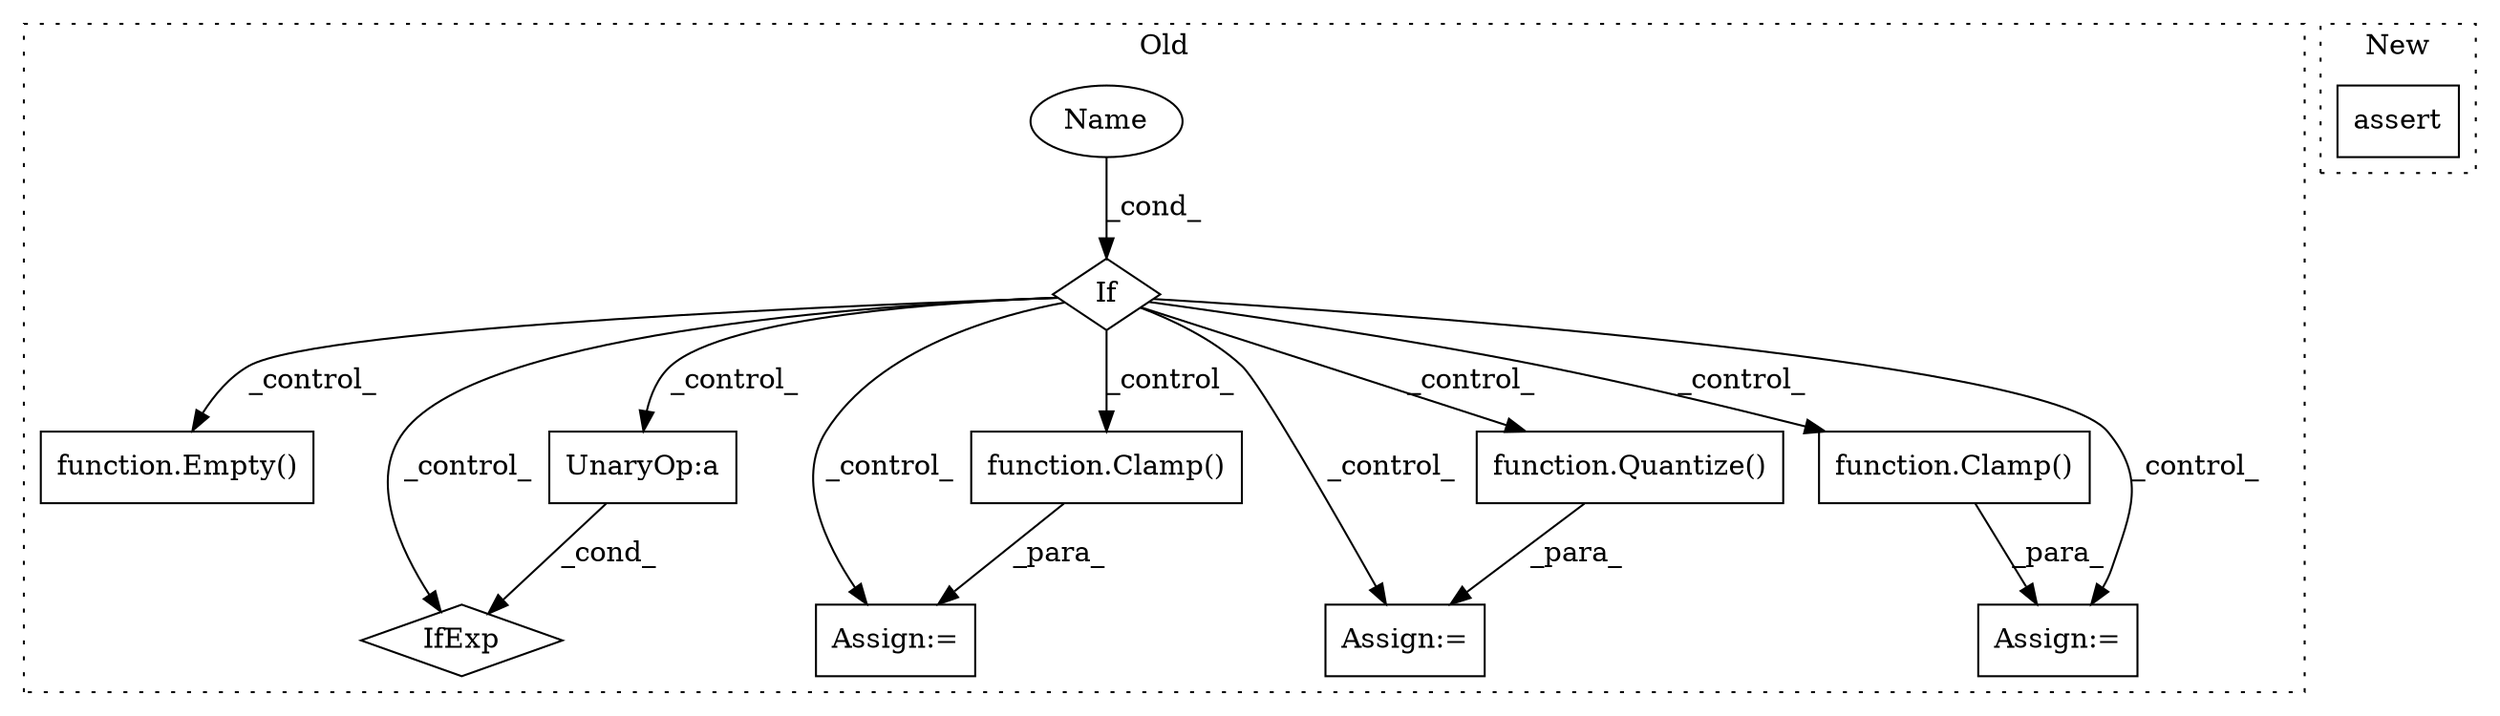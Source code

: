 digraph G {
subgraph cluster0 {
1 [label="function.Empty()" a="75" s="16572" l="7" shape="box"];
3 [label="If" a="96" s="16266" l="3" shape="diamond"];
4 [label="UnaryOp:a" a="61" s="16420" l="8" shape="box"];
5 [label="function.Clamp()" a="75" s="16477" l="52" shape="box"];
6 [label="IfExp" a="51" s="16416,16428" l="4,6" shape="diamond"];
7 [label="function.Clamp()" a="75" s="16605" l="30" shape="box"];
8 [label="function.Quantize()" a="75" s="16311" l="66" shape="box"];
9 [label="Name" a="87" s="16269" l="12" shape="ellipse"];
10 [label="Assign:=" a="68" s="16308" l="3" shape="box"];
11 [label="Assign:=" a="68" s="16474" l="3" shape="box"];
12 [label="Assign:=" a="68" s="16602" l="3" shape="box"];
label = "Old";
style="dotted";
}
subgraph cluster1 {
2 [label="assert" a="65" s="17275" l="7" shape="box"];
label = "New";
style="dotted";
}
3 -> 5 [label="_control_"];
3 -> 11 [label="_control_"];
3 -> 10 [label="_control_"];
3 -> 6 [label="_control_"];
3 -> 8 [label="_control_"];
3 -> 1 [label="_control_"];
3 -> 4 [label="_control_"];
3 -> 7 [label="_control_"];
3 -> 12 [label="_control_"];
4 -> 6 [label="_cond_"];
5 -> 11 [label="_para_"];
7 -> 12 [label="_para_"];
8 -> 10 [label="_para_"];
9 -> 3 [label="_cond_"];
}